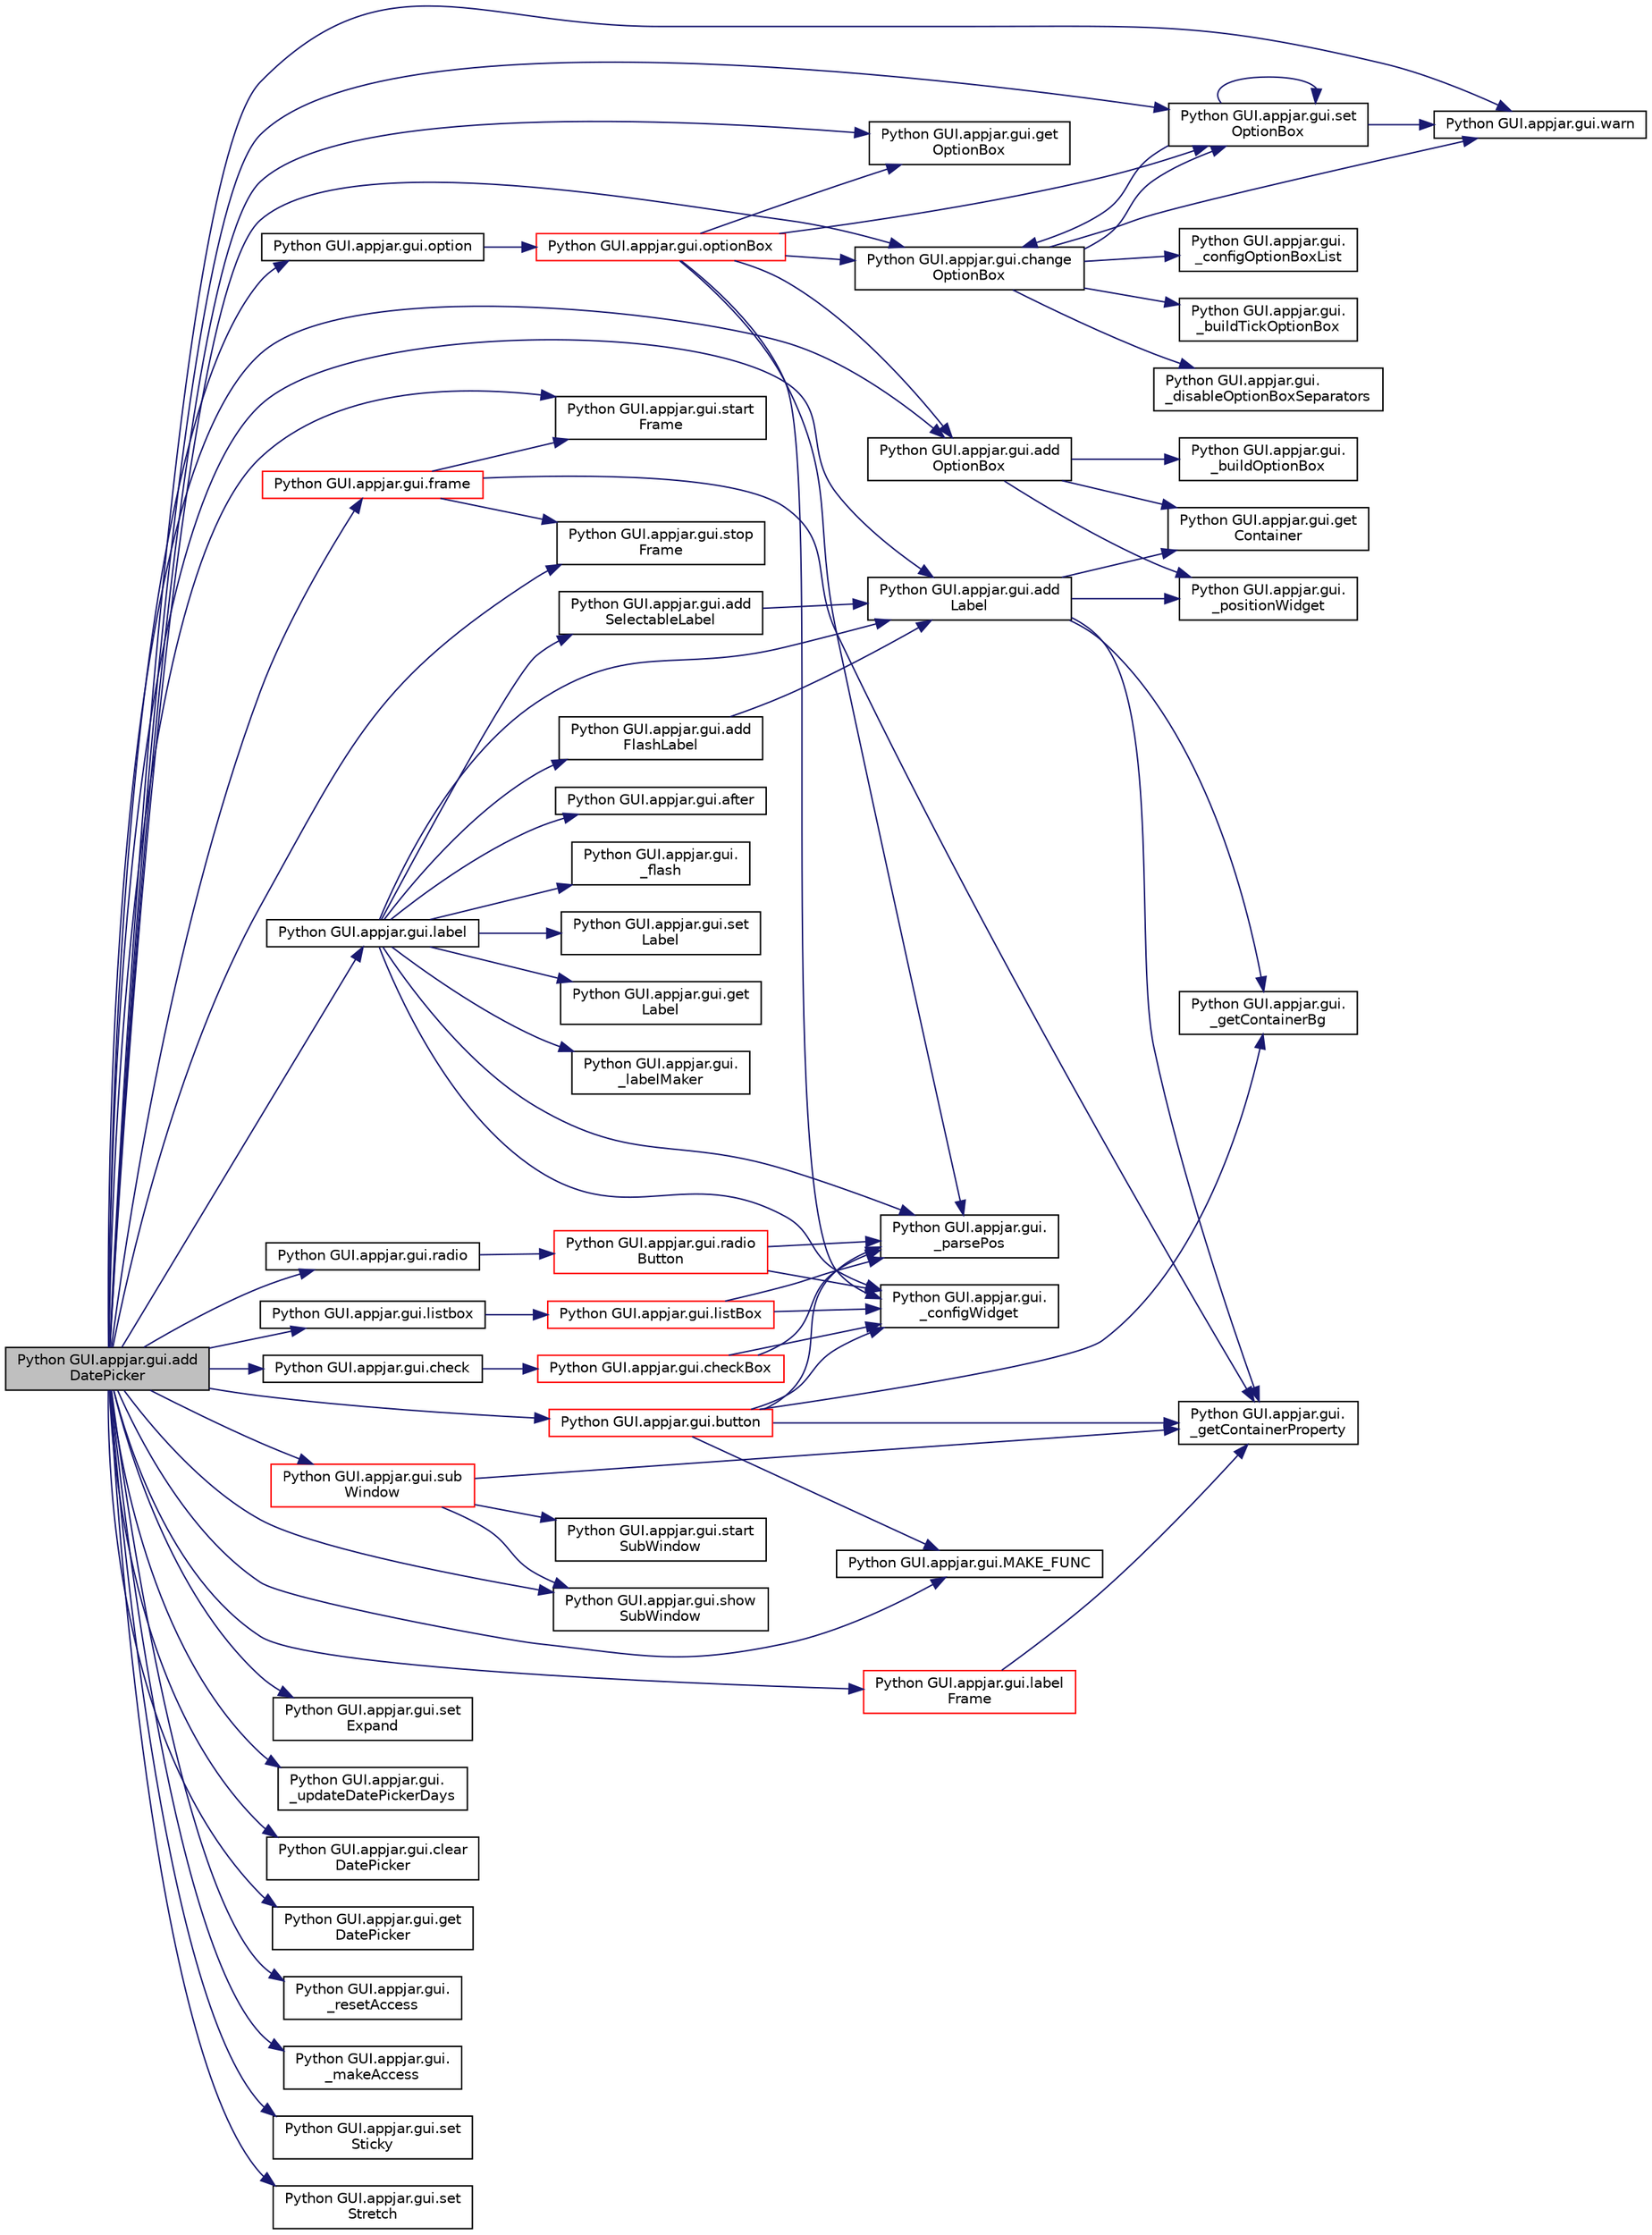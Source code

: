 digraph "Python GUI.appjar.gui.addDatePicker"
{
  edge [fontname="Helvetica",fontsize="10",labelfontname="Helvetica",labelfontsize="10"];
  node [fontname="Helvetica",fontsize="10",shape=record];
  rankdir="LR";
  Node136 [label="Python GUI.appjar.gui.add\lDatePicker",height=0.2,width=0.4,color="black", fillcolor="grey75", style="filled", fontcolor="black"];
  Node136 -> Node137 [color="midnightblue",fontsize="10",style="solid",fontname="Helvetica"];
  Node137 [label="Python GUI.appjar.gui.start\lFrame",height=0.2,width=0.4,color="black", fillcolor="white", style="filled",URL="$class_python_01_g_u_i_1_1appjar_1_1gui.html#a467674662101a6508dc84e0a51386ac4"];
  Node136 -> Node138 [color="midnightblue",fontsize="10",style="solid",fontname="Helvetica"];
  Node138 [label="Python GUI.appjar.gui.set\lExpand",height=0.2,width=0.4,color="black", fillcolor="white", style="filled",URL="$class_python_01_g_u_i_1_1appjar_1_1gui.html#a28caa62835565d049314c611030e28cf"];
  Node136 -> Node139 [color="midnightblue",fontsize="10",style="solid",fontname="Helvetica"];
  Node139 [label="Python GUI.appjar.gui.add\lLabel",height=0.2,width=0.4,color="black", fillcolor="white", style="filled",URL="$class_python_01_g_u_i_1_1appjar_1_1gui.html#a4e47ba29cb48ce5edee19d0f160dea44"];
  Node139 -> Node140 [color="midnightblue",fontsize="10",style="solid",fontname="Helvetica"];
  Node140 [label="Python GUI.appjar.gui.get\lContainer",height=0.2,width=0.4,color="black", fillcolor="white", style="filled",URL="$class_python_01_g_u_i_1_1appjar_1_1gui.html#aa89c83e95e3952f6cc39fc23dffa15ce"];
  Node139 -> Node141 [color="midnightblue",fontsize="10",style="solid",fontname="Helvetica"];
  Node141 [label="Python GUI.appjar.gui.\l_getContainerProperty",height=0.2,width=0.4,color="black", fillcolor="white", style="filled",URL="$class_python_01_g_u_i_1_1appjar_1_1gui.html#aa0cf90816634eb9855a518e37d864ec1"];
  Node139 -> Node142 [color="midnightblue",fontsize="10",style="solid",fontname="Helvetica"];
  Node142 [label="Python GUI.appjar.gui.\l_getContainerBg",height=0.2,width=0.4,color="black", fillcolor="white", style="filled",URL="$class_python_01_g_u_i_1_1appjar_1_1gui.html#a7ca2e28f0ccf3c5e00ca64676c496afd"];
  Node139 -> Node143 [color="midnightblue",fontsize="10",style="solid",fontname="Helvetica"];
  Node143 [label="Python GUI.appjar.gui.\l_positionWidget",height=0.2,width=0.4,color="black", fillcolor="white", style="filled",URL="$class_python_01_g_u_i_1_1appjar_1_1gui.html#a994cf4bbd47f434233271d3d8b0eb4c6"];
  Node136 -> Node144 [color="midnightblue",fontsize="10",style="solid",fontname="Helvetica"];
  Node144 [label="Python GUI.appjar.gui.add\lOptionBox",height=0.2,width=0.4,color="black", fillcolor="white", style="filled",URL="$class_python_01_g_u_i_1_1appjar_1_1gui.html#a5dad85912393d493590c816a1a7cb29e"];
  Node144 -> Node145 [color="midnightblue",fontsize="10",style="solid",fontname="Helvetica"];
  Node145 [label="Python GUI.appjar.gui.\l_buildOptionBox",height=0.2,width=0.4,color="black", fillcolor="white", style="filled",URL="$class_python_01_g_u_i_1_1appjar_1_1gui.html#a1d1437e8029957a7d6ea6678318be7f1"];
  Node144 -> Node140 [color="midnightblue",fontsize="10",style="solid",fontname="Helvetica"];
  Node144 -> Node143 [color="midnightblue",fontsize="10",style="solid",fontname="Helvetica"];
  Node136 -> Node146 [color="midnightblue",fontsize="10",style="solid",fontname="Helvetica"];
  Node146 [label="Python GUI.appjar.gui.\l_updateDatePickerDays",height=0.2,width=0.4,color="black", fillcolor="white", style="filled",URL="$class_python_01_g_u_i_1_1appjar_1_1gui.html#a75b8532341f068e8298f478f0595f1e0"];
  Node136 -> Node147 [color="midnightblue",fontsize="10",style="solid",fontname="Helvetica"];
  Node147 [label="Python GUI.appjar.gui.stop\lFrame",height=0.2,width=0.4,color="black", fillcolor="white", style="filled",URL="$class_python_01_g_u_i_1_1appjar_1_1gui.html#a9d84767739a4e30005d75f6a0d404548"];
  Node136 -> Node148 [color="midnightblue",fontsize="10",style="solid",fontname="Helvetica"];
  Node148 [label="Python GUI.appjar.gui.MAKE_FUNC",height=0.2,width=0.4,color="black", fillcolor="white", style="filled",URL="$class_python_01_g_u_i_1_1appjar_1_1gui.html#a1d2c0d0a475441a8f9208204ef3227a6",tooltip="FUNCTION for managing commands. "];
  Node136 -> Node149 [color="midnightblue",fontsize="10",style="solid",fontname="Helvetica"];
  Node149 [label="Python GUI.appjar.gui.warn",height=0.2,width=0.4,color="black", fillcolor="white", style="filled",URL="$class_python_01_g_u_i_1_1appjar_1_1gui.html#aa0a271b0b17a802e6d7b598c12bcd930"];
  Node136 -> Node150 [color="midnightblue",fontsize="10",style="solid",fontname="Helvetica"];
  Node150 [label="Python GUI.appjar.gui.get\lOptionBox",height=0.2,width=0.4,color="black", fillcolor="white", style="filled",URL="$class_python_01_g_u_i_1_1appjar_1_1gui.html#ac0fd08d8e4dab5b50559b5a20a52dba0"];
  Node136 -> Node151 [color="midnightblue",fontsize="10",style="solid",fontname="Helvetica"];
  Node151 [label="Python GUI.appjar.gui.change\lOptionBox",height=0.2,width=0.4,color="black", fillcolor="white", style="filled",URL="$class_python_01_g_u_i_1_1appjar_1_1gui.html#a95d775949847e150b567e7df0ef2e256"];
  Node151 -> Node152 [color="midnightblue",fontsize="10",style="solid",fontname="Helvetica"];
  Node152 [label="Python GUI.appjar.gui.\l_configOptionBoxList",height=0.2,width=0.4,color="black", fillcolor="white", style="filled",URL="$class_python_01_g_u_i_1_1appjar_1_1gui.html#acfb7c3fc747d60f1d1f9512eb8b9556f"];
  Node151 -> Node149 [color="midnightblue",fontsize="10",style="solid",fontname="Helvetica"];
  Node151 -> Node153 [color="midnightblue",fontsize="10",style="solid",fontname="Helvetica"];
  Node153 [label="Python GUI.appjar.gui.\l_buildTickOptionBox",height=0.2,width=0.4,color="black", fillcolor="white", style="filled",URL="$class_python_01_g_u_i_1_1appjar_1_1gui.html#a76ec5d5b39fb1ad02983f3f8f5c18f80"];
  Node151 -> Node154 [color="midnightblue",fontsize="10",style="solid",fontname="Helvetica"];
  Node154 [label="Python GUI.appjar.gui.\l_disableOptionBoxSeparators",height=0.2,width=0.4,color="black", fillcolor="white", style="filled",URL="$class_python_01_g_u_i_1_1appjar_1_1gui.html#a2d23e6d395871438260f9ebea3a50cba"];
  Node151 -> Node155 [color="midnightblue",fontsize="10",style="solid",fontname="Helvetica"];
  Node155 [label="Python GUI.appjar.gui.set\lOptionBox",height=0.2,width=0.4,color="black", fillcolor="white", style="filled",URL="$class_python_01_g_u_i_1_1appjar_1_1gui.html#a3de52310d141739c74dfe53e032cc55c"];
  Node155 -> Node149 [color="midnightblue",fontsize="10",style="solid",fontname="Helvetica"];
  Node155 -> Node151 [color="midnightblue",fontsize="10",style="solid",fontname="Helvetica"];
  Node155 -> Node155 [color="midnightblue",fontsize="10",style="solid",fontname="Helvetica"];
  Node136 -> Node155 [color="midnightblue",fontsize="10",style="solid",fontname="Helvetica"];
  Node136 -> Node156 [color="midnightblue",fontsize="10",style="solid",fontname="Helvetica"];
  Node156 [label="Python GUI.appjar.gui.clear\lDatePicker",height=0.2,width=0.4,color="black", fillcolor="white", style="filled",URL="$class_python_01_g_u_i_1_1appjar_1_1gui.html#abda8e2b674c94a3c54b1bd17e2f923b2"];
  Node136 -> Node157 [color="midnightblue",fontsize="10",style="solid",fontname="Helvetica"];
  Node157 [label="Python GUI.appjar.gui.get\lDatePicker",height=0.2,width=0.4,color="black", fillcolor="white", style="filled",URL="$class_python_01_g_u_i_1_1appjar_1_1gui.html#afc76bcf46a673cc1affad638d462a42d"];
  Node136 -> Node158 [color="midnightblue",fontsize="10",style="solid",fontname="Helvetica"];
  Node158 [label="Python GUI.appjar.gui.label",height=0.2,width=0.4,color="black", fillcolor="white", style="filled",URL="$class_python_01_g_u_i_1_1appjar_1_1gui.html#a899e593dca96dd2a31035558b685e3bd"];
  Node158 -> Node159 [color="midnightblue",fontsize="10",style="solid",fontname="Helvetica"];
  Node159 [label="Python GUI.appjar.gui.set\lLabel",height=0.2,width=0.4,color="black", fillcolor="white", style="filled",URL="$class_python_01_g_u_i_1_1appjar_1_1gui.html#a8ed0c5a762ab56b0f38a96e2654d0f35"];
  Node158 -> Node160 [color="midnightblue",fontsize="10",style="solid",fontname="Helvetica"];
  Node160 [label="Python GUI.appjar.gui.get\lLabel",height=0.2,width=0.4,color="black", fillcolor="white", style="filled",URL="$class_python_01_g_u_i_1_1appjar_1_1gui.html#a6f8a16d7deef9fe9f44308c375f14881"];
  Node158 -> Node161 [color="midnightblue",fontsize="10",style="solid",fontname="Helvetica"];
  Node161 [label="Python GUI.appjar.gui.\l_parsePos",height=0.2,width=0.4,color="black", fillcolor="white", style="filled",URL="$class_python_01_g_u_i_1_1appjar_1_1gui.html#a1151185c82adc42b922797e38132c2ca",tooltip="FUNCTIONS for labels. "];
  Node158 -> Node162 [color="midnightblue",fontsize="10",style="solid",fontname="Helvetica"];
  Node162 [label="Python GUI.appjar.gui.\l_labelMaker",height=0.2,width=0.4,color="black", fillcolor="white", style="filled",URL="$class_python_01_g_u_i_1_1appjar_1_1gui.html#abb55cc03ffc70de3014db72dbd318188"];
  Node158 -> Node163 [color="midnightblue",fontsize="10",style="solid",fontname="Helvetica"];
  Node163 [label="Python GUI.appjar.gui.\l_configWidget",height=0.2,width=0.4,color="black", fillcolor="white", style="filled",URL="$class_python_01_g_u_i_1_1appjar_1_1gui.html#a66b018474a855b26826b0580a7c40a9e"];
  Node158 -> Node164 [color="midnightblue",fontsize="10",style="solid",fontname="Helvetica"];
  Node164 [label="Python GUI.appjar.gui.add\lFlashLabel",height=0.2,width=0.4,color="black", fillcolor="white", style="filled",URL="$class_python_01_g_u_i_1_1appjar_1_1gui.html#a5ffc357a1387f8a01d331508d9614dc4"];
  Node164 -> Node139 [color="midnightblue",fontsize="10",style="solid",fontname="Helvetica"];
  Node158 -> Node165 [color="midnightblue",fontsize="10",style="solid",fontname="Helvetica"];
  Node165 [label="Python GUI.appjar.gui.add\lSelectableLabel",height=0.2,width=0.4,color="black", fillcolor="white", style="filled",URL="$class_python_01_g_u_i_1_1appjar_1_1gui.html#a2f80b5878fe70e4ce66f4259eb36c8c1"];
  Node165 -> Node139 [color="midnightblue",fontsize="10",style="solid",fontname="Helvetica"];
  Node158 -> Node139 [color="midnightblue",fontsize="10",style="solid",fontname="Helvetica"];
  Node158 -> Node166 [color="midnightblue",fontsize="10",style="solid",fontname="Helvetica"];
  Node166 [label="Python GUI.appjar.gui.after",height=0.2,width=0.4,color="black", fillcolor="white", style="filled",URL="$class_python_01_g_u_i_1_1appjar_1_1gui.html#a93a8c682a2fbc1fa491a0224e24fecc8"];
  Node158 -> Node167 [color="midnightblue",fontsize="10",style="solid",fontname="Helvetica"];
  Node167 [label="Python GUI.appjar.gui.\l_flash",height=0.2,width=0.4,color="black", fillcolor="white", style="filled",URL="$class_python_01_g_u_i_1_1appjar_1_1gui.html#a5fc13294461e6031228579e58365ae1c"];
  Node136 -> Node168 [color="midnightblue",fontsize="10",style="solid",fontname="Helvetica"];
  Node168 [label="Python GUI.appjar.gui.check",height=0.2,width=0.4,color="black", fillcolor="white", style="filled",URL="$class_python_01_g_u_i_1_1appjar_1_1gui.html#a43194199f09702458bf7a01b1fb6585d"];
  Node168 -> Node169 [color="midnightblue",fontsize="10",style="solid",fontname="Helvetica"];
  Node169 [label="Python GUI.appjar.gui.checkBox",height=0.2,width=0.4,color="red", fillcolor="white", style="filled",URL="$class_python_01_g_u_i_1_1appjar_1_1gui.html#a6c76a3964eb53768a4c095ee46996b01"];
  Node169 -> Node161 [color="midnightblue",fontsize="10",style="solid",fontname="Helvetica"];
  Node169 -> Node163 [color="midnightblue",fontsize="10",style="solid",fontname="Helvetica"];
  Node136 -> Node176 [color="midnightblue",fontsize="10",style="solid",fontname="Helvetica"];
  Node176 [label="Python GUI.appjar.gui.radio",height=0.2,width=0.4,color="black", fillcolor="white", style="filled",URL="$class_python_01_g_u_i_1_1appjar_1_1gui.html#a52874b3cff3bee7fc67bf50266023dbd",tooltip="FUNCTION for radio buttons. "];
  Node176 -> Node177 [color="midnightblue",fontsize="10",style="solid",fontname="Helvetica"];
  Node177 [label="Python GUI.appjar.gui.radio\lButton",height=0.2,width=0.4,color="red", fillcolor="white", style="filled",URL="$class_python_01_g_u_i_1_1appjar_1_1gui.html#aa3c072d4412ccc2f41629185ca0efd4d"];
  Node177 -> Node161 [color="midnightblue",fontsize="10",style="solid",fontname="Helvetica"];
  Node177 -> Node163 [color="midnightblue",fontsize="10",style="solid",fontname="Helvetica"];
  Node136 -> Node183 [color="midnightblue",fontsize="10",style="solid",fontname="Helvetica"];
  Node183 [label="Python GUI.appjar.gui.listbox",height=0.2,width=0.4,color="black", fillcolor="white", style="filled",URL="$class_python_01_g_u_i_1_1appjar_1_1gui.html#aa0838d82bbc76a9a358846a617924e12",tooltip="FUNCTION for list box. "];
  Node183 -> Node184 [color="midnightblue",fontsize="10",style="solid",fontname="Helvetica"];
  Node184 [label="Python GUI.appjar.gui.listBox",height=0.2,width=0.4,color="red", fillcolor="white", style="filled",URL="$class_python_01_g_u_i_1_1appjar_1_1gui.html#a682bc60268b1ea9ad1e4eb4a2afce292"];
  Node184 -> Node161 [color="midnightblue",fontsize="10",style="solid",fontname="Helvetica"];
  Node184 -> Node163 [color="midnightblue",fontsize="10",style="solid",fontname="Helvetica"];
  Node136 -> Node205 [color="midnightblue",fontsize="10",style="solid",fontname="Helvetica"];
  Node205 [label="Python GUI.appjar.gui.option",height=0.2,width=0.4,color="black", fillcolor="white", style="filled",URL="$class_python_01_g_u_i_1_1appjar_1_1gui.html#a146e85757fb347d225d2a0087c3edeae"];
  Node205 -> Node206 [color="midnightblue",fontsize="10",style="solid",fontname="Helvetica"];
  Node206 [label="Python GUI.appjar.gui.optionBox",height=0.2,width=0.4,color="red", fillcolor="white", style="filled",URL="$class_python_01_g_u_i_1_1appjar_1_1gui.html#aad650f8b6e6d227317d39f03109f0e70"];
  Node206 -> Node155 [color="midnightblue",fontsize="10",style="solid",fontname="Helvetica"];
  Node206 -> Node151 [color="midnightblue",fontsize="10",style="solid",fontname="Helvetica"];
  Node206 -> Node150 [color="midnightblue",fontsize="10",style="solid",fontname="Helvetica"];
  Node206 -> Node161 [color="midnightblue",fontsize="10",style="solid",fontname="Helvetica"];
  Node206 -> Node144 [color="midnightblue",fontsize="10",style="solid",fontname="Helvetica"];
  Node206 -> Node163 [color="midnightblue",fontsize="10",style="solid",fontname="Helvetica"];
  Node136 -> Node214 [color="midnightblue",fontsize="10",style="solid",fontname="Helvetica"];
  Node214 [label="Python GUI.appjar.gui.sub\lWindow",height=0.2,width=0.4,color="red", fillcolor="white", style="filled",URL="$class_python_01_g_u_i_1_1appjar_1_1gui.html#a17276098d7012d1e251bfafd32b3917f",tooltip="SubWindows. "];
  Node214 -> Node215 [color="midnightblue",fontsize="10",style="solid",fontname="Helvetica"];
  Node215 [label="Python GUI.appjar.gui.start\lSubWindow",height=0.2,width=0.4,color="black", fillcolor="white", style="filled",URL="$class_python_01_g_u_i_1_1appjar_1_1gui.html#ac636b7aae9efc600b83ed80dbefa6c6b"];
  Node214 -> Node219 [color="midnightblue",fontsize="10",style="solid",fontname="Helvetica"];
  Node219 [label="Python GUI.appjar.gui.show\lSubWindow",height=0.2,width=0.4,color="black", fillcolor="white", style="filled",URL="$class_python_01_g_u_i_1_1appjar_1_1gui.html#aa81ce6538221a58bacac87c589955989"];
  Node214 -> Node141 [color="midnightblue",fontsize="10",style="solid",fontname="Helvetica"];
  Node136 -> Node234 [color="midnightblue",fontsize="10",style="solid",fontname="Helvetica"];
  Node234 [label="Python GUI.appjar.gui.label\lFrame",height=0.2,width=0.4,color="red", fillcolor="white", style="filled",URL="$class_python_01_g_u_i_1_1appjar_1_1gui.html#aa7caa49d1478b546ab1098508b9f0a2d",tooltip="Label Frames. "];
  Node234 -> Node141 [color="midnightblue",fontsize="10",style="solid",fontname="Helvetica"];
  Node136 -> Node239 [color="midnightblue",fontsize="10",style="solid",fontname="Helvetica"];
  Node239 [label="Python GUI.appjar.gui.frame",height=0.2,width=0.4,color="red", fillcolor="white", style="filled",URL="$class_python_01_g_u_i_1_1appjar_1_1gui.html#a221420a78d9171ce23ae876f33645603",tooltip="Frames. "];
  Node239 -> Node137 [color="midnightblue",fontsize="10",style="solid",fontname="Helvetica"];
  Node239 -> Node147 [color="midnightblue",fontsize="10",style="solid",fontname="Helvetica"];
  Node239 -> Node141 [color="midnightblue",fontsize="10",style="solid",fontname="Helvetica"];
  Node136 -> Node242 [color="midnightblue",fontsize="10",style="solid",fontname="Helvetica"];
  Node242 [label="Python GUI.appjar.gui.button",height=0.2,width=0.4,color="red", fillcolor="white", style="filled",URL="$class_python_01_g_u_i_1_1appjar_1_1gui.html#aa8810c60c820b8b3eb5c8647a88a1b05",tooltip="FUNCTION for buttons. "];
  Node242 -> Node161 [color="midnightblue",fontsize="10",style="solid",fontname="Helvetica"];
  Node242 -> Node163 [color="midnightblue",fontsize="10",style="solid",fontname="Helvetica"];
  Node242 -> Node141 [color="midnightblue",fontsize="10",style="solid",fontname="Helvetica"];
  Node242 -> Node142 [color="midnightblue",fontsize="10",style="solid",fontname="Helvetica"];
  Node242 -> Node148 [color="midnightblue",fontsize="10",style="solid",fontname="Helvetica"];
  Node136 -> Node261 [color="midnightblue",fontsize="10",style="solid",fontname="Helvetica"];
  Node261 [label="Python GUI.appjar.gui.\l_resetAccess",height=0.2,width=0.4,color="black", fillcolor="white", style="filled",URL="$class_python_01_g_u_i_1_1appjar_1_1gui.html#a1709f7232acebdf314c20351d3981c47"];
  Node136 -> Node262 [color="midnightblue",fontsize="10",style="solid",fontname="Helvetica"];
  Node262 [label="Python GUI.appjar.gui.\l_makeAccess",height=0.2,width=0.4,color="black", fillcolor="white", style="filled",URL="$class_python_01_g_u_i_1_1appjar_1_1gui.html#ac29d10e7797d11f06ea77831164e4300",tooltip="FUNCTIONS for ACCESSABILITY. "];
  Node136 -> Node219 [color="midnightblue",fontsize="10",style="solid",fontname="Helvetica"];
  Node136 -> Node263 [color="midnightblue",fontsize="10",style="solid",fontname="Helvetica"];
  Node263 [label="Python GUI.appjar.gui.set\lSticky",height=0.2,width=0.4,color="black", fillcolor="white", style="filled",URL="$class_python_01_g_u_i_1_1appjar_1_1gui.html#a2d5ea8b463bc5057aed25e8080293d38"];
  Node136 -> Node264 [color="midnightblue",fontsize="10",style="solid",fontname="Helvetica"];
  Node264 [label="Python GUI.appjar.gui.set\lStretch",height=0.2,width=0.4,color="black", fillcolor="white", style="filled",URL="$class_python_01_g_u_i_1_1appjar_1_1gui.html#a34d0ae7a7fbc29238e04efd23292c7df"];
}
